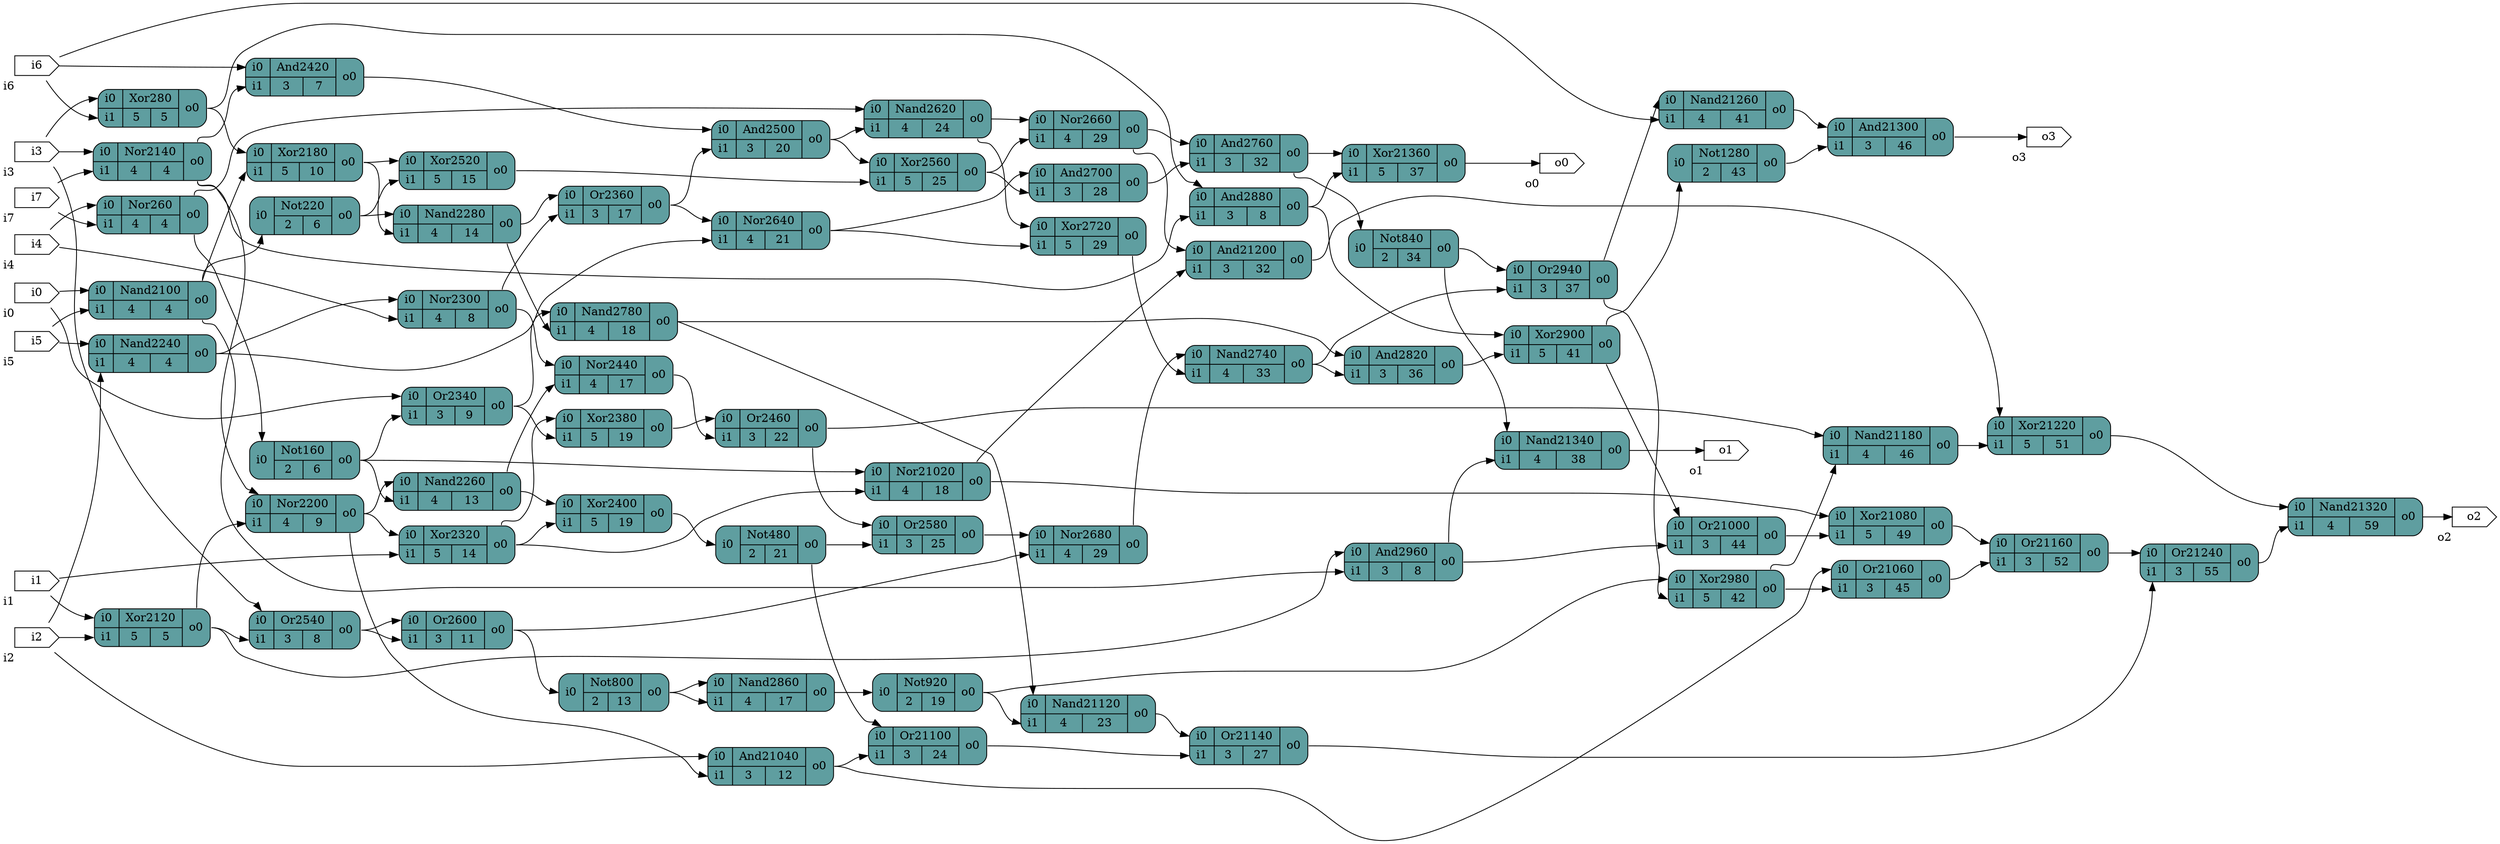 digraph test {
		graph [rankdir = LR];
		Nor260[shape=record; style="rounded,filled"; fillcolor=cadetblue; label="{{<i0>i0|<i1>i1}|{Nor260|{4|4}}|{<o0>o0}}"]
		Xor280[shape=record; style="rounded,filled"; fillcolor=cadetblue; label="{{<i0>i0|<i1>i1}|{Xor280|{5|5}}|{<o0>o0}}"]
		Nand2100[shape=record; style="rounded,filled"; fillcolor=cadetblue; label="{{<i0>i0|<i1>i1}|{Nand2100|{4|4}}|{<o0>o0}}"]
		Xor2120[shape=record; style="rounded,filled"; fillcolor=cadetblue; label="{{<i0>i0|<i1>i1}|{Xor2120|{5|5}}|{<o0>o0}}"]
		Nor2140[shape=record; style="rounded,filled"; fillcolor=cadetblue; label="{{<i0>i0|<i1>i1}|{Nor2140|{4|4}}|{<o0>o0}}"]
		Not160[shape=record; style="rounded,filled"; fillcolor=cadetblue; label="{{<i0>i0}|{Not160|{2|6}}|{<o0>o0}}"]
		Xor2180[shape=record; style="rounded,filled"; fillcolor=cadetblue; label="{{<i0>i0|<i1>i1}|{Xor2180|{5|10}}|{<o0>o0}}"]
		Nor2200[shape=record; style="rounded,filled"; fillcolor=cadetblue; label="{{<i0>i0|<i1>i1}|{Nor2200|{4|9}}|{<o0>o0}}"]
		Not220[shape=record; style="rounded,filled"; fillcolor=cadetblue; label="{{<i0>i0}|{Not220|{2|6}}|{<o0>o0}}"]
		Nand2240[shape=record; style="rounded,filled"; fillcolor=cadetblue; label="{{<i0>i0|<i1>i1}|{Nand2240|{4|4}}|{<o0>o0}}"]
		Nand2260[shape=record; style="rounded,filled"; fillcolor=cadetblue; label="{{<i0>i0|<i1>i1}|{Nand2260|{4|13}}|{<o0>o0}}"]
		Nand2280[shape=record; style="rounded,filled"; fillcolor=cadetblue; label="{{<i0>i0|<i1>i1}|{Nand2280|{4|14}}|{<o0>o0}}"]
		Nor2300[shape=record; style="rounded,filled"; fillcolor=cadetblue; label="{{<i0>i0|<i1>i1}|{Nor2300|{4|8}}|{<o0>o0}}"]
		Xor2320[shape=record; style="rounded,filled"; fillcolor=cadetblue; label="{{<i0>i0|<i1>i1}|{Xor2320|{5|14}}|{<o0>o0}}"]
		Or2340[shape=record; style="rounded,filled"; fillcolor=cadetblue; label="{{<i0>i0|<i1>i1}|{Or2340|{3|9}}|{<o0>o0}}"]
		Or2360[shape=record; style="rounded,filled"; fillcolor=cadetblue; label="{{<i0>i0|<i1>i1}|{Or2360|{3|17}}|{<o0>o0}}"]
		Xor2380[shape=record; style="rounded,filled"; fillcolor=cadetblue; label="{{<i0>i0|<i1>i1}|{Xor2380|{5|19}}|{<o0>o0}}"]
		Xor2400[shape=record; style="rounded,filled"; fillcolor=cadetblue; label="{{<i0>i0|<i1>i1}|{Xor2400|{5|19}}|{<o0>o0}}"]
		And2420[shape=record; style="rounded,filled"; fillcolor=cadetblue; label="{{<i0>i0|<i1>i1}|{And2420|{3|7}}|{<o0>o0}}"]
		Nor2440[shape=record; style="rounded,filled"; fillcolor=cadetblue; label="{{<i0>i0|<i1>i1}|{Nor2440|{4|17}}|{<o0>o0}}"]
		Or2460[shape=record; style="rounded,filled"; fillcolor=cadetblue; label="{{<i0>i0|<i1>i1}|{Or2460|{3|22}}|{<o0>o0}}"]
		Not480[shape=record; style="rounded,filled"; fillcolor=cadetblue; label="{{<i0>i0}|{Not480|{2|21}}|{<o0>o0}}"]
		And2500[shape=record; style="rounded,filled"; fillcolor=cadetblue; label="{{<i0>i0|<i1>i1}|{And2500|{3|20}}|{<o0>o0}}"]
		Xor2520[shape=record; style="rounded,filled"; fillcolor=cadetblue; label="{{<i0>i0|<i1>i1}|{Xor2520|{5|15}}|{<o0>o0}}"]
		Or2540[shape=record; style="rounded,filled"; fillcolor=cadetblue; label="{{<i0>i0|<i1>i1}|{Or2540|{3|8}}|{<o0>o0}}"]
		Xor2560[shape=record; style="rounded,filled"; fillcolor=cadetblue; label="{{<i0>i0|<i1>i1}|{Xor2560|{5|25}}|{<o0>o0}}"]
		Or2580[shape=record; style="rounded,filled"; fillcolor=cadetblue; label="{{<i0>i0|<i1>i1}|{Or2580|{3|25}}|{<o0>o0}}"]
		Or2600[shape=record; style="rounded,filled"; fillcolor=cadetblue; label="{{<i0>i0|<i1>i1}|{Or2600|{3|11}}|{<o0>o0}}"]
		Nand2620[shape=record; style="rounded,filled"; fillcolor=cadetblue; label="{{<i0>i0|<i1>i1}|{Nand2620|{4|24}}|{<o0>o0}}"]
		Nor2640[shape=record; style="rounded,filled"; fillcolor=cadetblue; label="{{<i0>i0|<i1>i1}|{Nor2640|{4|21}}|{<o0>o0}}"]
		Nor2660[shape=record; style="rounded,filled"; fillcolor=cadetblue; label="{{<i0>i0|<i1>i1}|{Nor2660|{4|29}}|{<o0>o0}}"]
		Nor2680[shape=record; style="rounded,filled"; fillcolor=cadetblue; label="{{<i0>i0|<i1>i1}|{Nor2680|{4|29}}|{<o0>o0}}"]
		And2700[shape=record; style="rounded,filled"; fillcolor=cadetblue; label="{{<i0>i0|<i1>i1}|{And2700|{3|28}}|{<o0>o0}}"]
		Xor2720[shape=record; style="rounded,filled"; fillcolor=cadetblue; label="{{<i0>i0|<i1>i1}|{Xor2720|{5|29}}|{<o0>o0}}"]
		Nand2740[shape=record; style="rounded,filled"; fillcolor=cadetblue; label="{{<i0>i0|<i1>i1}|{Nand2740|{4|33}}|{<o0>o0}}"]
		And2760[shape=record; style="rounded,filled"; fillcolor=cadetblue; label="{{<i0>i0|<i1>i1}|{And2760|{3|32}}|{<o0>o0}}"]
		Nand2780[shape=record; style="rounded,filled"; fillcolor=cadetblue; label="{{<i0>i0|<i1>i1}|{Nand2780|{4|18}}|{<o0>o0}}"]
		Not800[shape=record; style="rounded,filled"; fillcolor=cadetblue; label="{{<i0>i0}|{Not800|{2|13}}|{<o0>o0}}"]
		And2820[shape=record; style="rounded,filled"; fillcolor=cadetblue; label="{{<i0>i0|<i1>i1}|{And2820|{3|36}}|{<o0>o0}}"]
		Not840[shape=record; style="rounded,filled"; fillcolor=cadetblue; label="{{<i0>i0}|{Not840|{2|34}}|{<o0>o0}}"]
		Nand2860[shape=record; style="rounded,filled"; fillcolor=cadetblue; label="{{<i0>i0|<i1>i1}|{Nand2860|{4|17}}|{<o0>o0}}"]
		And2880[shape=record; style="rounded,filled"; fillcolor=cadetblue; label="{{<i0>i0|<i1>i1}|{And2880|{3|8}}|{<o0>o0}}"]
		Xor2900[shape=record; style="rounded,filled"; fillcolor=cadetblue; label="{{<i0>i0|<i1>i1}|{Xor2900|{5|41}}|{<o0>o0}}"]
		Not920[shape=record; style="rounded,filled"; fillcolor=cadetblue; label="{{<i0>i0}|{Not920|{2|19}}|{<o0>o0}}"]
		Or2940[shape=record; style="rounded,filled"; fillcolor=cadetblue; label="{{<i0>i0|<i1>i1}|{Or2940|{3|37}}|{<o0>o0}}"]
		And2960[shape=record; style="rounded,filled"; fillcolor=cadetblue; label="{{<i0>i0|<i1>i1}|{And2960|{3|8}}|{<o0>o0}}"]
		Xor2980[shape=record; style="rounded,filled"; fillcolor=cadetblue; label="{{<i0>i0|<i1>i1}|{Xor2980|{5|42}}|{<o0>o0}}"]
		Or21000[shape=record; style="rounded,filled"; fillcolor=cadetblue; label="{{<i0>i0|<i1>i1}|{Or21000|{3|44}}|{<o0>o0}}"]
		Nor21020[shape=record; style="rounded,filled"; fillcolor=cadetblue; label="{{<i0>i0|<i1>i1}|{Nor21020|{4|18}}|{<o0>o0}}"]
		And21040[shape=record; style="rounded,filled"; fillcolor=cadetblue; label="{{<i0>i0|<i1>i1}|{And21040|{3|12}}|{<o0>o0}}"]
		Or21060[shape=record; style="rounded,filled"; fillcolor=cadetblue; label="{{<i0>i0|<i1>i1}|{Or21060|{3|45}}|{<o0>o0}}"]
		Xor21080[shape=record; style="rounded,filled"; fillcolor=cadetblue; label="{{<i0>i0|<i1>i1}|{Xor21080|{5|49}}|{<o0>o0}}"]
		Or21100[shape=record; style="rounded,filled"; fillcolor=cadetblue; label="{{<i0>i0|<i1>i1}|{Or21100|{3|24}}|{<o0>o0}}"]
		Nand21120[shape=record; style="rounded,filled"; fillcolor=cadetblue; label="{{<i0>i0|<i1>i1}|{Nand21120|{4|23}}|{<o0>o0}}"]
		Or21140[shape=record; style="rounded,filled"; fillcolor=cadetblue; label="{{<i0>i0|<i1>i1}|{Or21140|{3|27}}|{<o0>o0}}"]
		Or21160[shape=record; style="rounded,filled"; fillcolor=cadetblue; label="{{<i0>i0|<i1>i1}|{Or21160|{3|52}}|{<o0>o0}}"]
		Nand21180[shape=record; style="rounded,filled"; fillcolor=cadetblue; label="{{<i0>i0|<i1>i1}|{Nand21180|{4|46}}|{<o0>o0}}"]
		And21200[shape=record; style="rounded,filled"; fillcolor=cadetblue; label="{{<i0>i0|<i1>i1}|{And21200|{3|32}}|{<o0>o0}}"]
		Xor21220[shape=record; style="rounded,filled"; fillcolor=cadetblue; label="{{<i0>i0|<i1>i1}|{Xor21220|{5|51}}|{<o0>o0}}"]
		Or21240[shape=record; style="rounded,filled"; fillcolor=cadetblue; label="{{<i0>i0|<i1>i1}|{Or21240|{3|55}}|{<o0>o0}}"]
		Nand21260[shape=record; style="rounded,filled"; fillcolor=cadetblue; label="{{<i0>i0|<i1>i1}|{Nand21260|{4|41}}|{<o0>o0}}"]
		Not1280[shape=record; style="rounded,filled"; fillcolor=cadetblue; label="{{<i0>i0}|{Not1280|{2|43}}|{<o0>o0}}"]
		And21300[shape=record; style="rounded,filled"; fillcolor=cadetblue; label="{{<i0>i0|<i1>i1}|{And21300|{3|46}}|{<o0>o0}}"]
		Nand21320[shape=record; style="rounded,filled"; fillcolor=cadetblue; label="{{<i0>i0|<i1>i1}|{Nand21320|{4|59}}|{<o0>o0}}"]
		Nand21340[shape=record; style="rounded,filled"; fillcolor=cadetblue; label="{{<i0>i0|<i1>i1}|{Nand21340|{4|38}}|{<o0>o0}}"]
		Xor21360[shape=record; style="rounded,filled"; fillcolor=cadetblue; label="{{<i0>i0|<i1>i1}|{Xor21360|{5|37}}|{<o0>o0}}"]
		i0[shape=cds,xlabel="i0"]
		i1[shape=cds,xlabel="i1"]
		i2[shape=cds,xlabel="i2"]
		i3[shape=cds,xlabel="i3"]
		i4[shape=cds,xlabel="i4"]
		i5[shape=cds,xlabel="i5"]
		i6[shape=cds,xlabel="i6"]
		i7[shape=cds,xlabel="i7"]
		o0[shape=cds,xlabel="o0"]
		o1[shape=cds,xlabel="o1"]
		o2[shape=cds,xlabel="o2"]
		o3[shape=cds,xlabel="o3"]
		i0 -> Nand2100:i0;
		i0 -> Or2340:i0;
		i1 -> Xor2120:i0;
		i1 -> Xor2320:i1;
		i2 -> Xor2120:i1;
		i2 -> Nand2240:i1;
		i2 -> And21040:i0;
		i3 -> Xor280:i0;
		i3 -> Nor2140:i0;
		i3 -> Or2540:i0;
		i4 -> Nor260:i0;
		i4 -> Nor2300:i1;
		i5 -> Nand2100:i1;
		i5 -> Nand2240:i0;
		i6 -> Xor280:i1;
		i6 -> And2420:i0;
		i6 -> Nand21260:i1;
		i7 -> Nor260:i1;
		i7 -> Nor2140:i1;
		Nor260:o0 -> Not160:i0;
		Nor260:o0 -> Nand2620:i0;
		Xor280:o0 -> Xor2180:i0;
		Xor280:o0 -> And2880:i0;
		Nand2100:o0 -> Xor2180:i1;
		Nand2100:o0 -> Not220:i0;
		Nand2100:o0 -> And2960:i1;
		Xor2120:o0 -> Nor2200:i1;
		Xor2120:o0 -> Or2540:i1;
		Xor2120:o0 -> And2960:i0;
		Nor2140:o0 -> Nor2200:i0;
		Nor2140:o0 -> And2420:i1;
		Nor2140:o0 -> And2880:i1;
		Not160:o0 -> Nand2260:i1;
		Not160:o0 -> Or2340:i1;
		Not160:o0 -> Nor21020:i0;
		Xor2180:o0 -> Nand2280:i1;
		Xor2180:o0 -> Xor2520:i0;
		Nor2200:o0 -> Nand2260:i0;
		Nor2200:o0 -> Xor2320:i0;
		Nor2200:o0 -> And21040:i1;
		Not220:o0 -> Nand2280:i0;
		Not220:o0 -> Xor2520:i1;
		Nand2240:o0 -> Nor2300:i0;
		Nand2240:o0 -> Nor2640:i1;
		Nand2260:o0 -> Xor2400:i0;
		Nand2260:o0 -> Nor2440:i1;
		Nand2280:o0 -> Or2360:i0;
		Nand2280:o0 -> Nand2780:i1;
		Nor2300:o0 -> Or2360:i1;
		Nor2300:o0 -> Nor2440:i0;
		Xor2320:o0 -> Xor2380:i0;
		Xor2320:o0 -> Xor2400:i1;
		Xor2320:o0 -> Nor21020:i1;
		Or2340:o0 -> Xor2380:i1;
		Or2340:o0 -> Nand2780:i0;
		Or2360:o0 -> And2500:i1;
		Or2360:o0 -> Nor2640:i0;
		Xor2380:o0 -> Or2460:i0;
		Xor2400:o0 -> Not480:i0;
		And2420:o0 -> And2500:i0;
		Nor2440:o0 -> Or2460:i1;
		Or2460:o0 -> Or2580:i0;
		Or2460:o0 -> Nand21180:i0;
		Not480:o0 -> Or2580:i1;
		Not480:o0 -> Or21100:i0;
		And2500:o0 -> Xor2560:i0;
		And2500:o0 -> Nand2620:i1;
		Xor2520:o0 -> Xor2560:i1;
		Or2540:o0 -> Or2600:i0;
		Or2540:o0 -> Or2600:i1;
		Xor2560:o0 -> Nor2660:i1;
		Xor2560:o0 -> And2700:i1;
		Or2580:o0 -> Nor2680:i0;
		Or2600:o0 -> Nor2680:i1;
		Or2600:o0 -> Not800:i0;
		Nand2620:o0 -> Nor2660:i0;
		Nand2620:o0 -> Xor2720:i0;
		Nor2640:o0 -> And2700:i0;
		Nor2640:o0 -> Xor2720:i1;
		Nor2660:o0 -> And2760:i0;
		Nor2660:o0 -> And21200:i0;
		Nor2680:o0 -> Nand2740:i0;
		And2700:o0 -> And2760:i1;
		Xor2720:o0 -> Nand2740:i1;
		Nand2740:o0 -> And2820:i1;
		Nand2740:o0 -> Or2940:i1;
		And2760:o0 -> Not840:i0;
		And2760:o0 -> Xor21360:i0;
		Nand2780:o0 -> And2820:i0;
		Nand2780:o0 -> Nand21120:i0;
		Not800:o0 -> Nand2860:i0;
		Not800:o0 -> Nand2860:i1;
		And2820:o0 -> Xor2900:i1;
		Not840:o0 -> Or2940:i0;
		Not840:o0 -> Nand21340:i0;
		Nand2860:o0 -> Not920:i0;
		And2880:o0 -> Xor2900:i0;
		And2880:o0 -> Xor21360:i1;
		Xor2900:o0 -> Or21000:i0;
		Xor2900:o0 -> Not1280:i0;
		Not920:o0 -> Xor2980:i0;
		Not920:o0 -> Nand21120:i1;
		Or2940:o0 -> Xor2980:i1;
		Or2940:o0 -> Nand21260:i0;
		And2960:o0 -> Or21000:i1;
		And2960:o0 -> Nand21340:i1;
		Xor2980:o0 -> Or21060:i1;
		Xor2980:o0 -> Nand21180:i1;
		Or21000:o0 -> Xor21080:i1;
		Nor21020:o0 -> Xor21080:i0;
		Nor21020:o0 -> And21200:i1;
		And21040:o0 -> Or21060:i0;
		And21040:o0 -> Or21100:i1;
		Or21060:o0 -> Or21160:i1;
		Xor21080:o0 -> Or21160:i0;
		Or21100:o0 -> Or21140:i1;
		Nand21120:o0 -> Or21140:i0;
		Or21140:o0 -> Or21240:i1;
		Or21160:o0 -> Or21240:i0;
		Nand21180:o0 -> Xor21220:i1;
		And21200:o0 -> Xor21220:i0;
		Xor21220:o0 -> Nand21320:i0;
		Or21240:o0 -> Nand21320:i1;
		Nand21260:o0 -> And21300:i0;
		Not1280:o0 -> And21300:i1;
		And21300:o0 -> o3;
		Nand21320:o0 -> o2;
		Nand21340:o0 -> o1;
		Xor21360:o0 -> o0;
}
